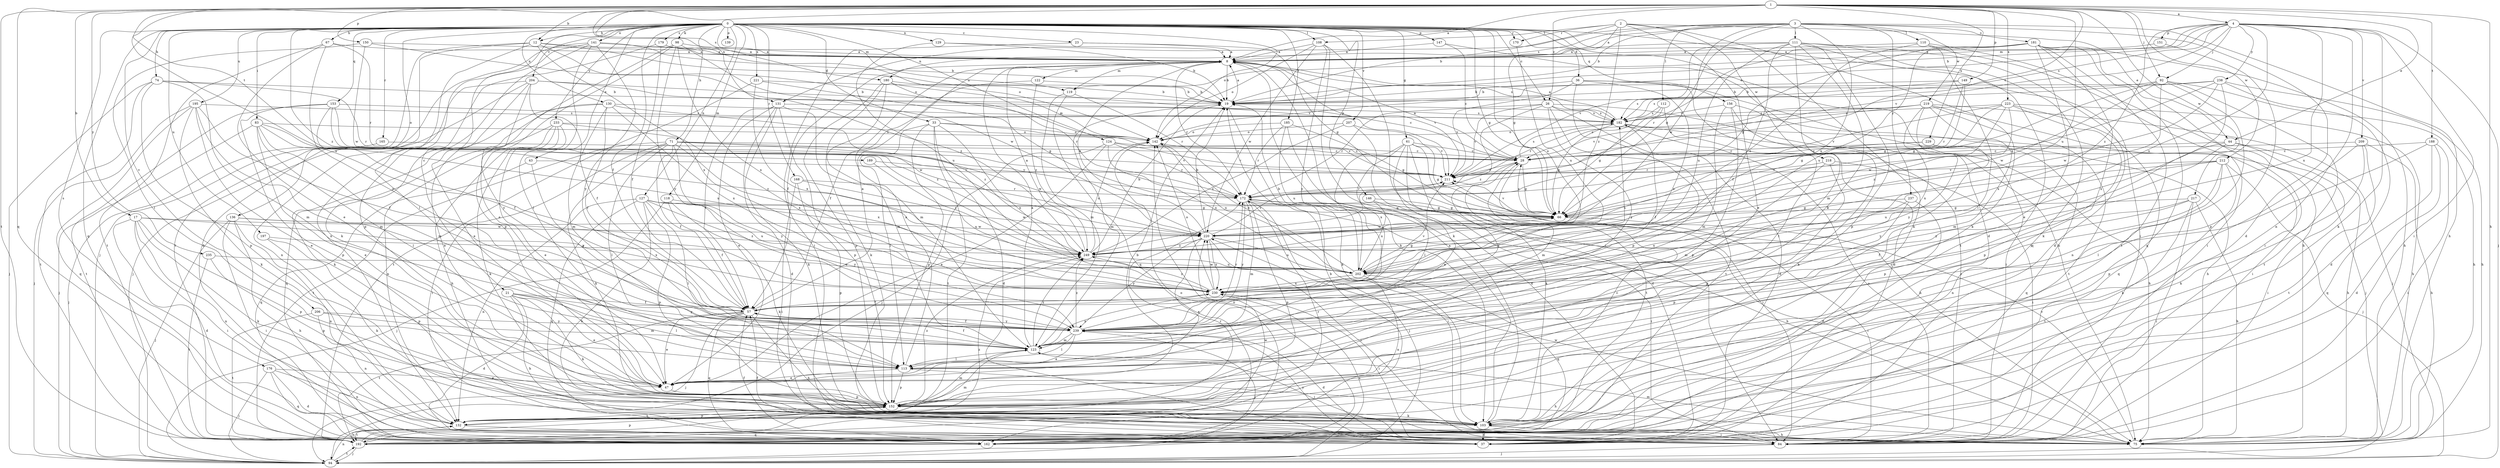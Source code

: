 strict digraph  {
0;
1;
2;
3;
4;
8;
12;
17;
19;
21;
23;
26;
28;
33;
36;
37;
43;
44;
47;
57;
61;
66;
67;
71;
74;
75;
83;
84;
92;
94;
98;
103;
108;
110;
111;
112;
113;
118;
119;
122;
123;
124;
127;
129;
130;
131;
132;
136;
139;
141;
142;
146;
147;
149;
150;
151;
152;
153;
156;
162;
165;
168;
170;
172;
176;
179;
180;
181;
182;
185;
188;
189;
192;
195;
197;
202;
204;
206;
207;
209;
211;
212;
217;
218;
219;
220;
221;
223;
229;
230;
233;
235;
237;
238;
239;
249;
0 -> 12  [label=b];
0 -> 21  [label=c];
0 -> 23  [label=c];
0 -> 26  [label=c];
0 -> 33  [label=d];
0 -> 36  [label=d];
0 -> 37  [label=d];
0 -> 43  [label=e];
0 -> 57  [label=f];
0 -> 61  [label=g];
0 -> 66  [label=g];
0 -> 67  [label=h];
0 -> 71  [label=h];
0 -> 74  [label=h];
0 -> 83  [label=i];
0 -> 84  [label=i];
0 -> 98  [label=k];
0 -> 103  [label=k];
0 -> 108  [label=l];
0 -> 118  [label=m];
0 -> 119  [label=m];
0 -> 124  [label=n];
0 -> 127  [label=n];
0 -> 129  [label=n];
0 -> 130  [label=n];
0 -> 136  [label=o];
0 -> 139  [label=o];
0 -> 141  [label=o];
0 -> 142  [label=o];
0 -> 146  [label=p];
0 -> 147  [label=p];
0 -> 153  [label=q];
0 -> 156  [label=q];
0 -> 162  [label=q];
0 -> 165  [label=r];
0 -> 168  [label=r];
0 -> 170  [label=r];
0 -> 176  [label=s];
0 -> 179  [label=s];
0 -> 185  [label=t];
0 -> 195  [label=u];
0 -> 197  [label=u];
0 -> 202  [label=u];
0 -> 204  [label=v];
0 -> 206  [label=v];
0 -> 207  [label=v];
0 -> 221  [label=x];
0 -> 233  [label=y];
0 -> 249  [label=z];
1 -> 4  [label=a];
1 -> 8  [label=a];
1 -> 12  [label=b];
1 -> 17  [label=b];
1 -> 26  [label=c];
1 -> 28  [label=c];
1 -> 44  [label=e];
1 -> 75  [label=h];
1 -> 92  [label=j];
1 -> 131  [label=n];
1 -> 149  [label=p];
1 -> 150  [label=p];
1 -> 162  [label=q];
1 -> 180  [label=s];
1 -> 188  [label=t];
1 -> 189  [label=t];
1 -> 192  [label=t];
1 -> 202  [label=u];
1 -> 212  [label=w];
1 -> 217  [label=w];
1 -> 223  [label=x];
1 -> 229  [label=x];
1 -> 230  [label=x];
1 -> 235  [label=y];
2 -> 19  [label=b];
2 -> 44  [label=e];
2 -> 47  [label=e];
2 -> 66  [label=g];
2 -> 103  [label=k];
2 -> 108  [label=l];
2 -> 170  [label=r];
2 -> 218  [label=w];
2 -> 249  [label=z];
3 -> 8  [label=a];
3 -> 19  [label=b];
3 -> 37  [label=d];
3 -> 66  [label=g];
3 -> 75  [label=h];
3 -> 110  [label=l];
3 -> 111  [label=l];
3 -> 112  [label=l];
3 -> 131  [label=n];
3 -> 180  [label=s];
3 -> 181  [label=s];
3 -> 202  [label=u];
3 -> 219  [label=w];
3 -> 220  [label=w];
3 -> 237  [label=y];
4 -> 19  [label=b];
4 -> 84  [label=i];
4 -> 92  [label=j];
4 -> 94  [label=j];
4 -> 103  [label=k];
4 -> 119  [label=m];
4 -> 132  [label=n];
4 -> 142  [label=o];
4 -> 151  [label=p];
4 -> 182  [label=s];
4 -> 202  [label=u];
4 -> 209  [label=v];
4 -> 211  [label=v];
4 -> 230  [label=x];
4 -> 238  [label=y];
4 -> 249  [label=z];
8 -> 19  [label=b];
8 -> 57  [label=f];
8 -> 103  [label=k];
8 -> 119  [label=m];
8 -> 122  [label=m];
8 -> 172  [label=r];
8 -> 182  [label=s];
8 -> 211  [label=v];
12 -> 8  [label=a];
12 -> 37  [label=d];
12 -> 94  [label=j];
12 -> 113  [label=l];
12 -> 211  [label=v];
12 -> 230  [label=x];
12 -> 249  [label=z];
17 -> 37  [label=d];
17 -> 84  [label=i];
17 -> 103  [label=k];
17 -> 132  [label=n];
17 -> 152  [label=p];
17 -> 220  [label=w];
17 -> 230  [label=x];
19 -> 8  [label=a];
19 -> 103  [label=k];
19 -> 123  [label=m];
19 -> 182  [label=s];
21 -> 37  [label=d];
21 -> 47  [label=e];
21 -> 57  [label=f];
21 -> 75  [label=h];
21 -> 103  [label=k];
21 -> 113  [label=l];
21 -> 239  [label=y];
23 -> 8  [label=a];
23 -> 66  [label=g];
23 -> 84  [label=i];
26 -> 37  [label=d];
26 -> 84  [label=i];
26 -> 172  [label=r];
26 -> 182  [label=s];
26 -> 192  [label=t];
26 -> 211  [label=v];
26 -> 239  [label=y];
26 -> 249  [label=z];
28 -> 8  [label=a];
28 -> 66  [label=g];
28 -> 84  [label=i];
28 -> 123  [label=m];
28 -> 182  [label=s];
28 -> 211  [label=v];
33 -> 37  [label=d];
33 -> 113  [label=l];
33 -> 142  [label=o];
33 -> 152  [label=p];
33 -> 192  [label=t];
33 -> 211  [label=v];
33 -> 230  [label=x];
36 -> 19  [label=b];
36 -> 37  [label=d];
36 -> 84  [label=i];
36 -> 152  [label=p];
36 -> 211  [label=v];
36 -> 230  [label=x];
37 -> 57  [label=f];
37 -> 239  [label=y];
43 -> 162  [label=q];
43 -> 211  [label=v];
43 -> 239  [label=y];
44 -> 28  [label=c];
44 -> 75  [label=h];
44 -> 84  [label=i];
44 -> 152  [label=p];
44 -> 239  [label=y];
47 -> 152  [label=p];
57 -> 8  [label=a];
57 -> 47  [label=e];
57 -> 75  [label=h];
57 -> 94  [label=j];
57 -> 162  [label=q];
57 -> 192  [label=t];
57 -> 239  [label=y];
61 -> 28  [label=c];
61 -> 47  [label=e];
61 -> 66  [label=g];
61 -> 75  [label=h];
61 -> 103  [label=k];
61 -> 113  [label=l];
61 -> 192  [label=t];
61 -> 230  [label=x];
66 -> 28  [label=c];
66 -> 84  [label=i];
66 -> 211  [label=v];
66 -> 220  [label=w];
67 -> 8  [label=a];
67 -> 47  [label=e];
67 -> 172  [label=r];
67 -> 192  [label=t];
67 -> 239  [label=y];
71 -> 28  [label=c];
71 -> 57  [label=f];
71 -> 84  [label=i];
71 -> 103  [label=k];
71 -> 113  [label=l];
71 -> 192  [label=t];
71 -> 211  [label=v];
71 -> 220  [label=w];
71 -> 230  [label=x];
71 -> 239  [label=y];
74 -> 19  [label=b];
74 -> 94  [label=j];
74 -> 123  [label=m];
74 -> 152  [label=p];
74 -> 172  [label=r];
74 -> 192  [label=t];
75 -> 123  [label=m];
75 -> 172  [label=r];
75 -> 211  [label=v];
75 -> 220  [label=w];
83 -> 47  [label=e];
83 -> 94  [label=j];
83 -> 113  [label=l];
83 -> 123  [label=m];
83 -> 142  [label=o];
83 -> 202  [label=u];
83 -> 249  [label=z];
84 -> 57  [label=f];
84 -> 94  [label=j];
84 -> 182  [label=s];
92 -> 19  [label=b];
92 -> 66  [label=g];
92 -> 75  [label=h];
92 -> 132  [label=n];
92 -> 192  [label=t];
92 -> 220  [label=w];
92 -> 230  [label=x];
94 -> 132  [label=n];
94 -> 142  [label=o];
94 -> 192  [label=t];
94 -> 230  [label=x];
98 -> 8  [label=a];
98 -> 47  [label=e];
98 -> 152  [label=p];
98 -> 220  [label=w];
98 -> 230  [label=x];
98 -> 239  [label=y];
103 -> 8  [label=a];
103 -> 28  [label=c];
103 -> 37  [label=d];
103 -> 75  [label=h];
103 -> 84  [label=i];
108 -> 8  [label=a];
108 -> 84  [label=i];
108 -> 103  [label=k];
108 -> 142  [label=o];
108 -> 220  [label=w];
108 -> 239  [label=y];
110 -> 8  [label=a];
110 -> 75  [label=h];
110 -> 84  [label=i];
110 -> 113  [label=l];
110 -> 249  [label=z];
111 -> 8  [label=a];
111 -> 37  [label=d];
111 -> 57  [label=f];
111 -> 113  [label=l];
111 -> 123  [label=m];
111 -> 152  [label=p];
111 -> 162  [label=q];
111 -> 192  [label=t];
111 -> 202  [label=u];
111 -> 211  [label=v];
112 -> 66  [label=g];
112 -> 113  [label=l];
112 -> 172  [label=r];
112 -> 182  [label=s];
113 -> 8  [label=a];
113 -> 47  [label=e];
113 -> 75  [label=h];
113 -> 152  [label=p];
118 -> 57  [label=f];
118 -> 66  [label=g];
118 -> 94  [label=j];
118 -> 103  [label=k];
119 -> 123  [label=m];
119 -> 162  [label=q];
119 -> 172  [label=r];
122 -> 19  [label=b];
122 -> 57  [label=f];
122 -> 249  [label=z];
123 -> 8  [label=a];
123 -> 57  [label=f];
123 -> 84  [label=i];
123 -> 113  [label=l];
123 -> 230  [label=x];
123 -> 249  [label=z];
124 -> 28  [label=c];
124 -> 47  [label=e];
124 -> 94  [label=j];
124 -> 172  [label=r];
124 -> 202  [label=u];
124 -> 211  [label=v];
127 -> 66  [label=g];
127 -> 75  [label=h];
127 -> 113  [label=l];
127 -> 132  [label=n];
127 -> 152  [label=p];
127 -> 162  [label=q];
127 -> 202  [label=u];
127 -> 220  [label=w];
127 -> 239  [label=y];
129 -> 8  [label=a];
129 -> 19  [label=b];
129 -> 202  [label=u];
130 -> 47  [label=e];
130 -> 57  [label=f];
130 -> 103  [label=k];
130 -> 123  [label=m];
130 -> 182  [label=s];
130 -> 230  [label=x];
130 -> 249  [label=z];
131 -> 37  [label=d];
131 -> 47  [label=e];
131 -> 57  [label=f];
131 -> 103  [label=k];
131 -> 123  [label=m];
131 -> 152  [label=p];
131 -> 182  [label=s];
132 -> 123  [label=m];
132 -> 152  [label=p];
132 -> 162  [label=q];
132 -> 172  [label=r];
132 -> 192  [label=t];
136 -> 75  [label=h];
136 -> 84  [label=i];
136 -> 94  [label=j];
136 -> 132  [label=n];
136 -> 220  [label=w];
136 -> 249  [label=z];
141 -> 8  [label=a];
141 -> 19  [label=b];
141 -> 103  [label=k];
141 -> 113  [label=l];
141 -> 132  [label=n];
141 -> 192  [label=t];
141 -> 239  [label=y];
142 -> 28  [label=c];
142 -> 202  [label=u];
146 -> 66  [label=g];
146 -> 84  [label=i];
146 -> 202  [label=u];
147 -> 8  [label=a];
147 -> 28  [label=c];
147 -> 75  [label=h];
149 -> 19  [label=b];
149 -> 66  [label=g];
149 -> 172  [label=r];
149 -> 182  [label=s];
150 -> 8  [label=a];
150 -> 113  [label=l];
150 -> 142  [label=o];
150 -> 220  [label=w];
151 -> 8  [label=a];
151 -> 152  [label=p];
152 -> 19  [label=b];
152 -> 103  [label=k];
152 -> 123  [label=m];
152 -> 132  [label=n];
152 -> 249  [label=z];
153 -> 57  [label=f];
153 -> 152  [label=p];
153 -> 182  [label=s];
153 -> 192  [label=t];
153 -> 220  [label=w];
153 -> 249  [label=z];
156 -> 75  [label=h];
156 -> 103  [label=k];
156 -> 123  [label=m];
156 -> 152  [label=p];
156 -> 182  [label=s];
162 -> 19  [label=b];
162 -> 142  [label=o];
165 -> 28  [label=c];
165 -> 94  [label=j];
168 -> 84  [label=i];
168 -> 152  [label=p];
168 -> 172  [label=r];
168 -> 202  [label=u];
170 -> 202  [label=u];
172 -> 66  [label=g];
172 -> 75  [label=h];
172 -> 84  [label=i];
172 -> 94  [label=j];
172 -> 123  [label=m];
172 -> 152  [label=p];
172 -> 239  [label=y];
176 -> 37  [label=d];
176 -> 47  [label=e];
176 -> 94  [label=j];
176 -> 132  [label=n];
176 -> 162  [label=q];
179 -> 8  [label=a];
179 -> 57  [label=f];
179 -> 142  [label=o];
179 -> 152  [label=p];
180 -> 19  [label=b];
180 -> 103  [label=k];
180 -> 123  [label=m];
180 -> 142  [label=o];
180 -> 152  [label=p];
180 -> 172  [label=r];
181 -> 8  [label=a];
181 -> 47  [label=e];
181 -> 66  [label=g];
181 -> 75  [label=h];
181 -> 84  [label=i];
181 -> 103  [label=k];
181 -> 162  [label=q];
181 -> 172  [label=r];
181 -> 192  [label=t];
181 -> 202  [label=u];
182 -> 8  [label=a];
182 -> 57  [label=f];
182 -> 66  [label=g];
182 -> 75  [label=h];
182 -> 94  [label=j];
182 -> 142  [label=o];
185 -> 37  [label=d];
185 -> 66  [label=g];
185 -> 142  [label=o];
185 -> 172  [label=r];
185 -> 202  [label=u];
188 -> 28  [label=c];
188 -> 37  [label=d];
188 -> 84  [label=i];
188 -> 113  [label=l];
188 -> 162  [label=q];
189 -> 211  [label=v];
189 -> 249  [label=z];
192 -> 94  [label=j];
192 -> 132  [label=n];
192 -> 152  [label=p];
192 -> 172  [label=r];
192 -> 220  [label=w];
192 -> 249  [label=z];
195 -> 47  [label=e];
195 -> 57  [label=f];
195 -> 94  [label=j];
195 -> 103  [label=k];
195 -> 123  [label=m];
195 -> 162  [label=q];
195 -> 182  [label=s];
197 -> 103  [label=k];
197 -> 152  [label=p];
197 -> 249  [label=z];
202 -> 19  [label=b];
202 -> 66  [label=g];
202 -> 132  [label=n];
202 -> 142  [label=o];
202 -> 162  [label=q];
202 -> 230  [label=x];
204 -> 19  [label=b];
204 -> 28  [label=c];
204 -> 47  [label=e];
204 -> 57  [label=f];
204 -> 94  [label=j];
204 -> 132  [label=n];
204 -> 239  [label=y];
206 -> 123  [label=m];
206 -> 132  [label=n];
206 -> 192  [label=t];
206 -> 239  [label=y];
207 -> 37  [label=d];
207 -> 142  [label=o];
207 -> 211  [label=v];
207 -> 249  [label=z];
209 -> 28  [label=c];
209 -> 75  [label=h];
209 -> 103  [label=k];
209 -> 152  [label=p];
209 -> 192  [label=t];
211 -> 172  [label=r];
212 -> 94  [label=j];
212 -> 103  [label=k];
212 -> 132  [label=n];
212 -> 202  [label=u];
212 -> 211  [label=v];
212 -> 239  [label=y];
212 -> 249  [label=z];
217 -> 57  [label=f];
217 -> 66  [label=g];
217 -> 75  [label=h];
217 -> 84  [label=i];
217 -> 192  [label=t];
217 -> 239  [label=y];
218 -> 84  [label=i];
218 -> 123  [label=m];
218 -> 152  [label=p];
218 -> 211  [label=v];
219 -> 28  [label=c];
219 -> 84  [label=i];
219 -> 94  [label=j];
219 -> 123  [label=m];
219 -> 182  [label=s];
219 -> 192  [label=t];
219 -> 211  [label=v];
219 -> 230  [label=x];
219 -> 239  [label=y];
220 -> 8  [label=a];
220 -> 19  [label=b];
220 -> 47  [label=e];
220 -> 84  [label=i];
220 -> 202  [label=u];
220 -> 211  [label=v];
220 -> 230  [label=x];
220 -> 239  [label=y];
220 -> 249  [label=z];
221 -> 19  [label=b];
221 -> 66  [label=g];
221 -> 192  [label=t];
221 -> 230  [label=x];
223 -> 66  [label=g];
223 -> 75  [label=h];
223 -> 152  [label=p];
223 -> 162  [label=q];
223 -> 182  [label=s];
223 -> 211  [label=v];
223 -> 220  [label=w];
223 -> 249  [label=z];
229 -> 28  [label=c];
229 -> 162  [label=q];
229 -> 172  [label=r];
229 -> 239  [label=y];
230 -> 57  [label=f];
230 -> 84  [label=i];
230 -> 142  [label=o];
230 -> 182  [label=s];
230 -> 211  [label=v];
230 -> 220  [label=w];
230 -> 249  [label=z];
233 -> 47  [label=e];
233 -> 75  [label=h];
233 -> 103  [label=k];
233 -> 132  [label=n];
233 -> 142  [label=o];
233 -> 162  [label=q];
233 -> 230  [label=x];
235 -> 152  [label=p];
235 -> 192  [label=t];
235 -> 202  [label=u];
237 -> 66  [label=g];
237 -> 152  [label=p];
237 -> 192  [label=t];
237 -> 230  [label=x];
238 -> 19  [label=b];
238 -> 37  [label=d];
238 -> 66  [label=g];
238 -> 75  [label=h];
238 -> 182  [label=s];
238 -> 220  [label=w];
238 -> 230  [label=x];
239 -> 28  [label=c];
239 -> 37  [label=d];
239 -> 47  [label=e];
239 -> 57  [label=f];
239 -> 94  [label=j];
239 -> 113  [label=l];
239 -> 123  [label=m];
239 -> 172  [label=r];
239 -> 249  [label=z];
249 -> 8  [label=a];
249 -> 19  [label=b];
249 -> 142  [label=o];
249 -> 202  [label=u];
}
